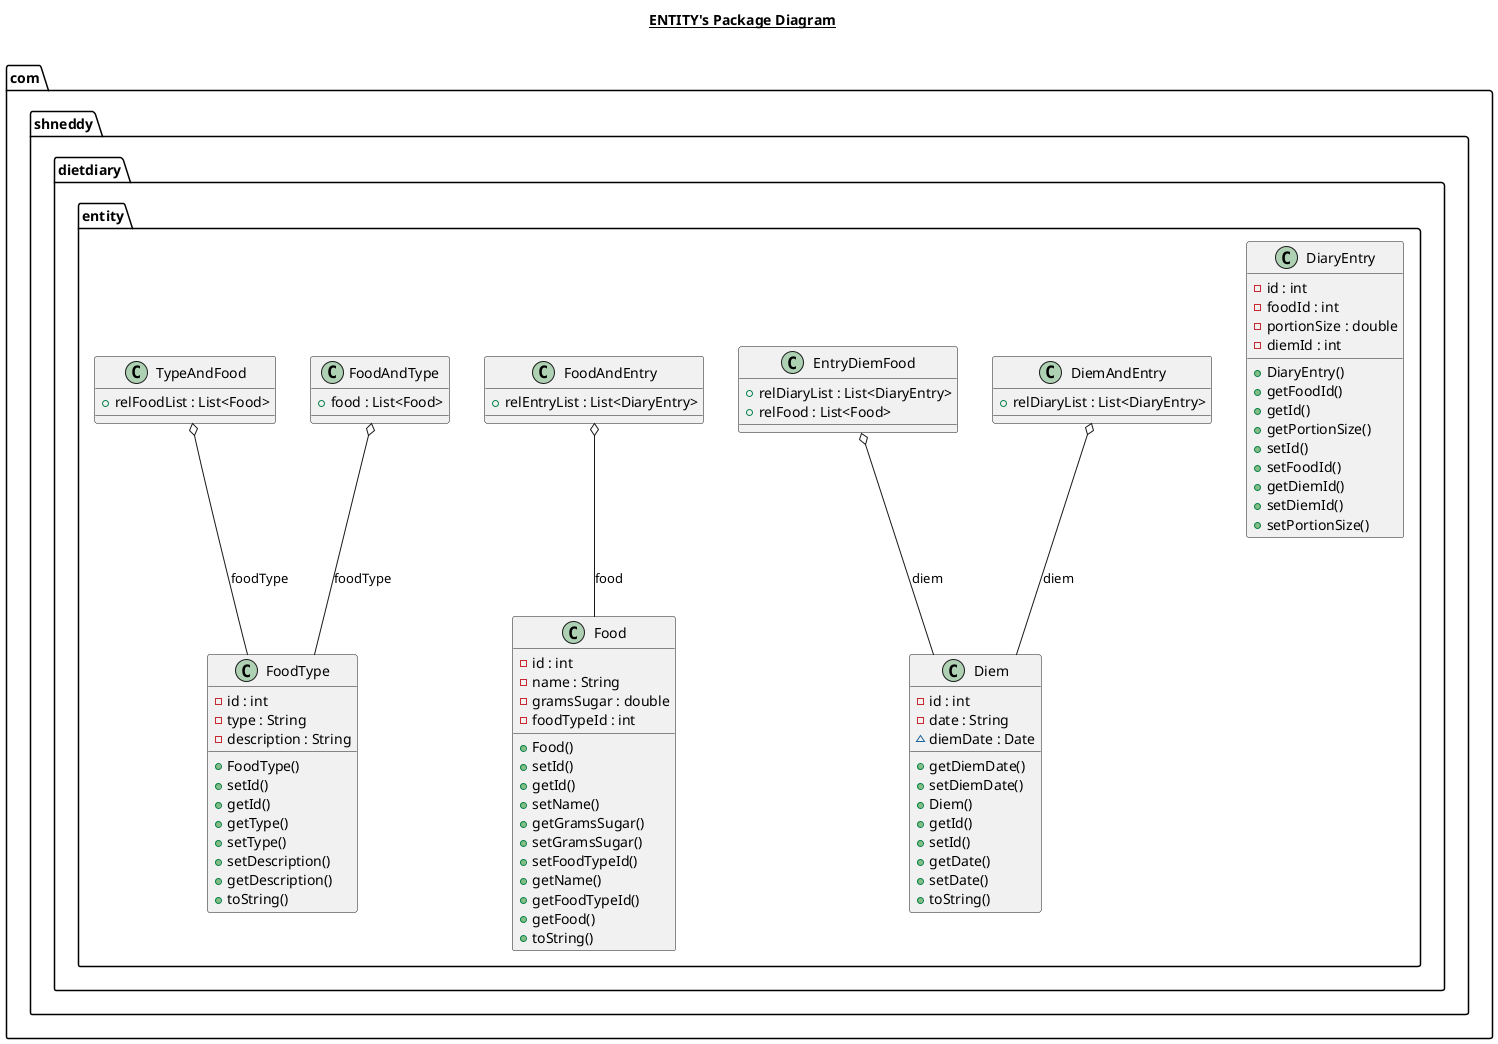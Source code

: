 @startuml

title __ENTITY's Package Diagram__\n

  package com.shneddy.dietdiary {
    package com.shneddy.dietdiary.entity {
      class DiaryEntry {
          - id : int
          - foodId : int
          - portionSize : double
          - diemId : int
          + DiaryEntry()
          + getFoodId()
          + getId()
          + getPortionSize()
          + setId()
          + setFoodId()
          + getDiemId()
          + setDiemId()
          + setPortionSize()
      }
    }
  }
  

  package com.shneddy.dietdiary {
    package com.shneddy.dietdiary.entity {
      class Diem {
          - id : int
          - date : String
          ~ diemDate : Date
          + getDiemDate()
          + setDiemDate()
          + Diem()
          + getId()
          + setId()
          + getDate()
          + setDate()
          + toString()
      }
    }
  }
  

  package com.shneddy.dietdiary {
    package com.shneddy.dietdiary.entity {
      class DiemAndEntry {
          + relDiaryList : List<DiaryEntry>
      }
    }
  }
  

  package com.shneddy.dietdiary {
    package com.shneddy.dietdiary.entity {
      class EntryDiemFood {
          + relDiaryList : List<DiaryEntry>
          + relFood : List<Food>
      }
    }
  }
  

  package com.shneddy.dietdiary {
    package com.shneddy.dietdiary.entity {
      class Food {
          - id : int
          - name : String
          - gramsSugar : double
          - foodTypeId : int
          + Food()
          + setId()
          + getId()
          + setName()
          + getGramsSugar()
          + setGramsSugar()
          + setFoodTypeId()
          + getName()
          + getFoodTypeId()
          + getFood()
          + toString()
      }
    }
  }
  

  package com.shneddy.dietdiary {
    package com.shneddy.dietdiary.entity {
      class FoodAndEntry {
          + relEntryList : List<DiaryEntry>
      }
    }
  }
  

  package com.shneddy.dietdiary {
    package com.shneddy.dietdiary.entity {
      class FoodAndType {
          + food : List<Food>
      }
    }
  }
  

  package com.shneddy.dietdiary {
    package com.shneddy.dietdiary.entity {
      class FoodType {
          - id : int
          - type : String
          - description : String
          + FoodType()
          + setId()
          + getId()
          + getType()
          + setType()
          + setDescription()
          + getDescription()
          + toString()
      }
    }
  }
  

  package com.shneddy.dietdiary {
    package com.shneddy.dietdiary.entity {
      class TypeAndFood {
          + relFoodList : List<Food>
      }
    }
  }
  

  DiemAndEntry o-- Diem : diem
  EntryDiemFood o-- Diem : diem
  FoodAndEntry o-- Food : food
  FoodAndType o-- FoodType : foodType
  TypeAndFood o-- FoodType : foodType

@enduml
